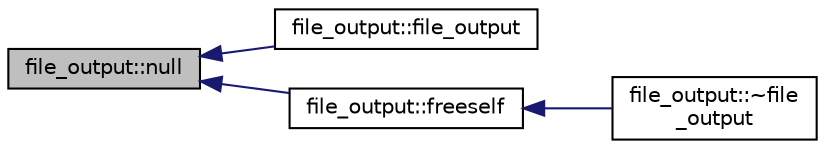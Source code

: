 digraph "file_output::null"
{
  edge [fontname="Helvetica",fontsize="10",labelfontname="Helvetica",labelfontsize="10"];
  node [fontname="Helvetica",fontsize="10",shape=record];
  rankdir="LR";
  Node28 [label="file_output::null",height=0.2,width=0.4,color="black", fillcolor="grey75", style="filled", fontcolor="black"];
  Node28 -> Node29 [dir="back",color="midnightblue",fontsize="10",style="solid",fontname="Helvetica"];
  Node29 [label="file_output::file_output",height=0.2,width=0.4,color="black", fillcolor="white", style="filled",URL="$d8/dc7/classfile__output.html#ad861cad91b36cfb40938d33f1e24a0e7"];
  Node28 -> Node30 [dir="back",color="midnightblue",fontsize="10",style="solid",fontname="Helvetica"];
  Node30 [label="file_output::freeself",height=0.2,width=0.4,color="black", fillcolor="white", style="filled",URL="$d8/dc7/classfile__output.html#aaedcbfbac16ba9327db4d77bb5f0c180"];
  Node30 -> Node31 [dir="back",color="midnightblue",fontsize="10",style="solid",fontname="Helvetica"];
  Node31 [label="file_output::~file\l_output",height=0.2,width=0.4,color="black", fillcolor="white", style="filled",URL="$d8/dc7/classfile__output.html#ad95864cb7ef7ca6e6ee6a4b17c9f2adb"];
}
